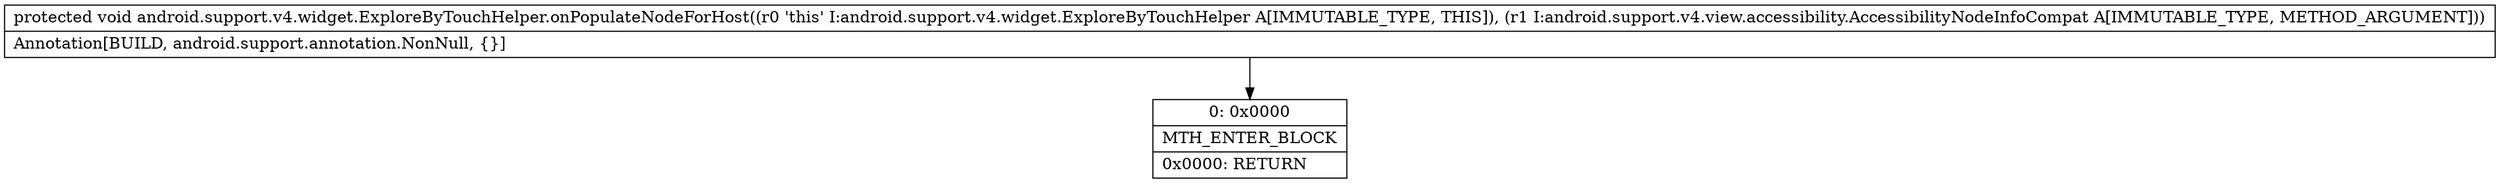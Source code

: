 digraph "CFG forandroid.support.v4.widget.ExploreByTouchHelper.onPopulateNodeForHost(Landroid\/support\/v4\/view\/accessibility\/AccessibilityNodeInfoCompat;)V" {
Node_0 [shape=record,label="{0\:\ 0x0000|MTH_ENTER_BLOCK\l|0x0000: RETURN   \l}"];
MethodNode[shape=record,label="{protected void android.support.v4.widget.ExploreByTouchHelper.onPopulateNodeForHost((r0 'this' I:android.support.v4.widget.ExploreByTouchHelper A[IMMUTABLE_TYPE, THIS]), (r1 I:android.support.v4.view.accessibility.AccessibilityNodeInfoCompat A[IMMUTABLE_TYPE, METHOD_ARGUMENT]))  | Annotation[BUILD, android.support.annotation.NonNull, \{\}]\l}"];
MethodNode -> Node_0;
}

